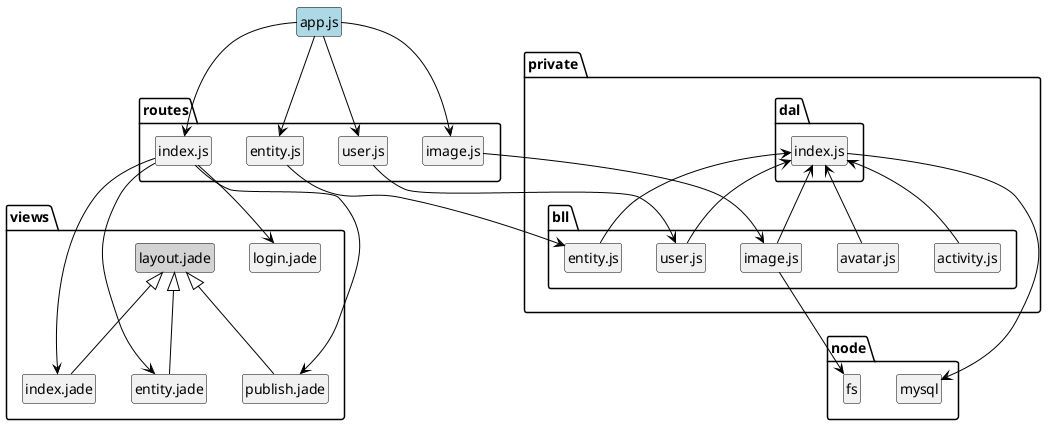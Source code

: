 @startuml

'skinparam monochrome true
'skinparam classBackgroundColor White
skinparam classArrowColor Black
skinparam classBorderColor Black
skinparam stereotypeCBackgroundColor Gray
hide members
hide circle

class app as "app.js" #LightBlue

namespace routes {
    class index as "index.js"
    class user as "user.js"
    class entity as "entity.js"
    class image as "image.js"
}

namespace views {
    class index as "index.jade"
    class entity as "entity.jade"
    class login as "login.jade"
    class publish as "publish.jade"
    class layout as "layout.jade" #LightGray
    layout <|-- index
    layout <|-- entity
    layout <|-- publish
}

namespace private.bll {
    class entity as "entity.js"
    class user as "user.js"
    class image as "image.js"
    class avatar as "avatar.js"
    class activity as "activity.js"
}

namespace private.dal {
    class index as "index.js"
}

app --> routes.index
app --> routes.entity
app --> routes.user
app --> routes.image

routes.index --> views.index
routes.index --> views.entity
routes.index --> views.publish
routes.index --> views.login

routes.user --> private.bll.user
routes.entity --> private.bll.entity
routes.image --> private.bll.image

private.dal.index <-d- private.bll.user
private.dal.index <-d- private.bll.entity
private.dal.index <-d- private.bll.image
private.dal.index <-d- private.bll.avatar
private.dal.index <-d- private.bll.activity

private.bll.image --> node.fs

private.dal.index --> node.mysql

@enduml